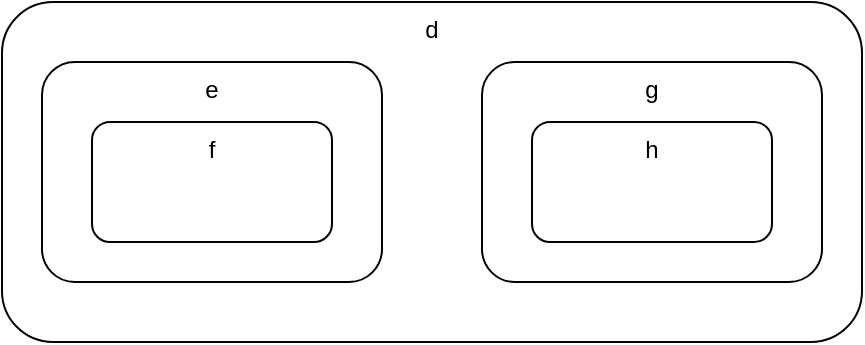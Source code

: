 <mxfile version="14.6.13" type="device"><diagram id="xGVwkZrHMsdQFUOWIs-6" name="Initial Diagram"><mxGraphModel dx="615" dy="447" grid="1" gridSize="10" guides="1" tooltips="1" connect="1" arrows="1" fold="1" page="1" pageScale="1" pageWidth="1100" pageHeight="850" math="0" shadow="0"><root><mxCell id="7Fb70Ac1E3qrMVa7m_e_-0"/><mxCell id="7Fb70Ac1E3qrMVa7m_e_-1" parent="7Fb70Ac1E3qrMVa7m_e_-0"/><mxCell id="7Fb70Ac1E3qrMVa7m_e_-5" value="d" style="rounded=1;whiteSpace=wrap;html=1;verticalAlign=top;fontStyle=0" vertex="1" parent="7Fb70Ac1E3qrMVa7m_e_-1"><mxGeometry x="40" y="40" width="430" height="170" as="geometry"/></mxCell><mxCell id="7Fb70Ac1E3qrMVa7m_e_-6" value="e" style="rounded=1;whiteSpace=wrap;html=1;verticalAlign=top;fontStyle=0" vertex="1" parent="7Fb70Ac1E3qrMVa7m_e_-1"><mxGeometry x="60" y="70" width="170" height="110" as="geometry"/></mxCell><mxCell id="7Fb70Ac1E3qrMVa7m_e_-7" value="f" style="rounded=1;whiteSpace=wrap;html=1;verticalAlign=top;fontStyle=0" vertex="1" parent="7Fb70Ac1E3qrMVa7m_e_-1"><mxGeometry x="85" y="100" width="120" height="60" as="geometry"/></mxCell><mxCell id="7Fb70Ac1E3qrMVa7m_e_-8" value="g" style="rounded=1;whiteSpace=wrap;html=1;verticalAlign=top;fontStyle=0" vertex="1" parent="7Fb70Ac1E3qrMVa7m_e_-1"><mxGeometry x="280" y="70" width="170" height="110" as="geometry"/></mxCell><mxCell id="7Fb70Ac1E3qrMVa7m_e_-9" value="h" style="rounded=1;whiteSpace=wrap;html=1;verticalAlign=top;fontStyle=0" vertex="1" parent="7Fb70Ac1E3qrMVa7m_e_-1"><mxGeometry x="305" y="100" width="120" height="60" as="geometry"/></mxCell></root></mxGraphModel></diagram></mxfile>